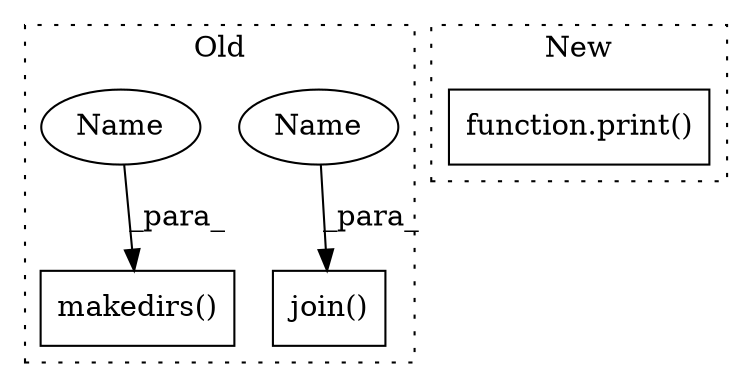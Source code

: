 digraph G {
subgraph cluster0 {
1 [label="makedirs()" a="75" s="2439,2465" l="12,16" shape="box"];
3 [label="join()" a="75" s="3204,3249" l="13,1" shape="box"];
4 [label="Name" a="87" s="3217" l="14" shape="ellipse"];
5 [label="Name" a="87" s="2451" l="14" shape="ellipse"];
label = "Old";
style="dotted";
}
subgraph cluster1 {
2 [label="function.print()" a="75" s="3871,3922" l="6,1" shape="box"];
label = "New";
style="dotted";
}
4 -> 3 [label="_para_"];
5 -> 1 [label="_para_"];
}